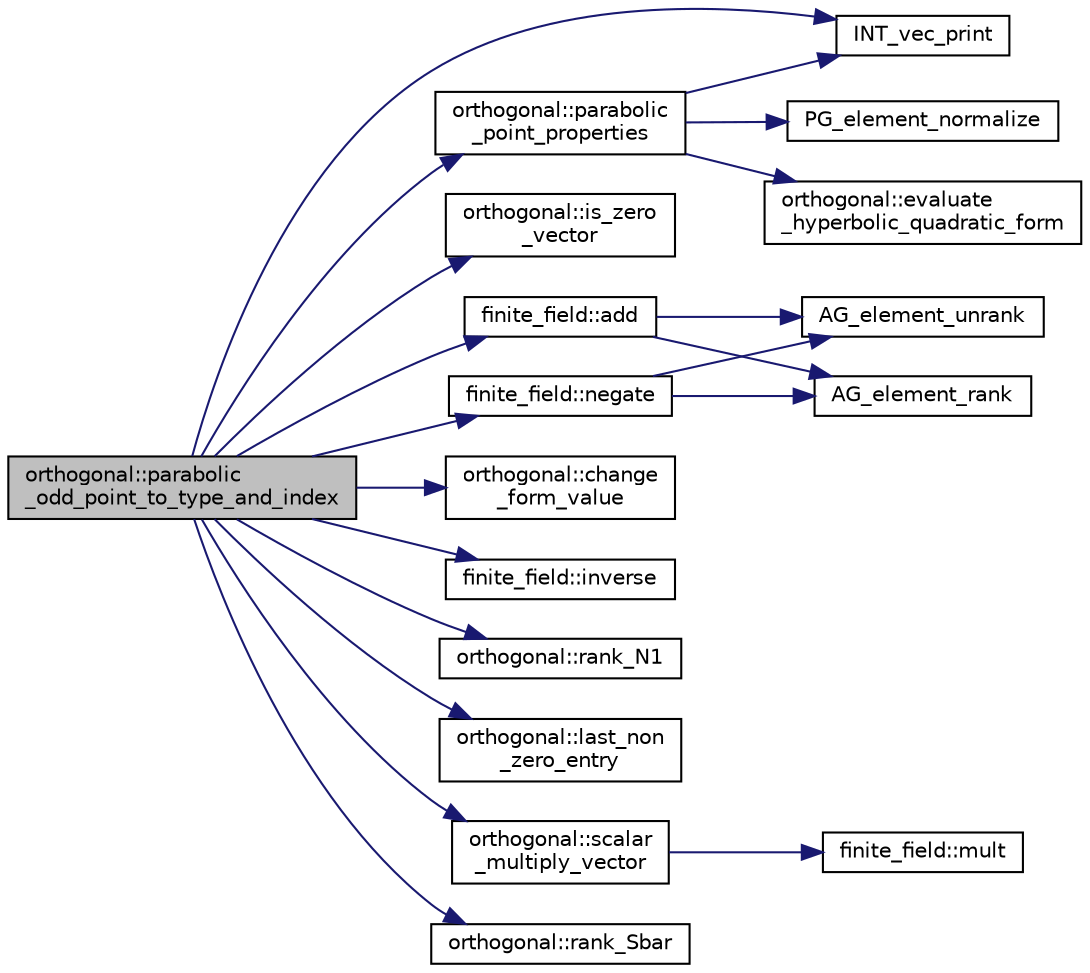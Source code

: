 digraph "orthogonal::parabolic_odd_point_to_type_and_index"
{
  edge [fontname="Helvetica",fontsize="10",labelfontname="Helvetica",labelfontsize="10"];
  node [fontname="Helvetica",fontsize="10",shape=record];
  rankdir="LR";
  Node23903 [label="orthogonal::parabolic\l_odd_point_to_type_and_index",height=0.2,width=0.4,color="black", fillcolor="grey75", style="filled", fontcolor="black"];
  Node23903 -> Node23904 [color="midnightblue",fontsize="10",style="solid",fontname="Helvetica"];
  Node23904 [label="INT_vec_print",height=0.2,width=0.4,color="black", fillcolor="white", style="filled",URL="$df/dbf/sajeeb_8_c.html#a79a5901af0b47dd0d694109543c027fe"];
  Node23903 -> Node23905 [color="midnightblue",fontsize="10",style="solid",fontname="Helvetica"];
  Node23905 [label="orthogonal::parabolic\l_point_properties",height=0.2,width=0.4,color="black", fillcolor="white", style="filled",URL="$d7/daa/classorthogonal.html#a0650d32c951152fad324844a16fea1c2"];
  Node23905 -> Node23904 [color="midnightblue",fontsize="10",style="solid",fontname="Helvetica"];
  Node23905 -> Node23906 [color="midnightblue",fontsize="10",style="solid",fontname="Helvetica"];
  Node23906 [label="PG_element_normalize",height=0.2,width=0.4,color="black", fillcolor="white", style="filled",URL="$d4/d67/geometry_8h.html#a5a4c3c1158bad6bab0d786c616bd0996"];
  Node23905 -> Node23907 [color="midnightblue",fontsize="10",style="solid",fontname="Helvetica"];
  Node23907 [label="orthogonal::evaluate\l_hyperbolic_quadratic_form",height=0.2,width=0.4,color="black", fillcolor="white", style="filled",URL="$d7/daa/classorthogonal.html#a4c5c5908326e2f17d3addecbe2ba9d18"];
  Node23903 -> Node23908 [color="midnightblue",fontsize="10",style="solid",fontname="Helvetica"];
  Node23908 [label="orthogonal::is_zero\l_vector",height=0.2,width=0.4,color="black", fillcolor="white", style="filled",URL="$d7/daa/classorthogonal.html#ab35d1fb0ed48ceb00d4484bf8e38f1cb"];
  Node23903 -> Node23909 [color="midnightblue",fontsize="10",style="solid",fontname="Helvetica"];
  Node23909 [label="finite_field::negate",height=0.2,width=0.4,color="black", fillcolor="white", style="filled",URL="$df/d5a/classfinite__field.html#aa9d798298f25d4a9262b5bc5f1733e31"];
  Node23909 -> Node23910 [color="midnightblue",fontsize="10",style="solid",fontname="Helvetica"];
  Node23910 [label="AG_element_unrank",height=0.2,width=0.4,color="black", fillcolor="white", style="filled",URL="$d4/d67/geometry_8h.html#a4a33b86c87b2879b97cfa1327abe2885"];
  Node23909 -> Node23911 [color="midnightblue",fontsize="10",style="solid",fontname="Helvetica"];
  Node23911 [label="AG_element_rank",height=0.2,width=0.4,color="black", fillcolor="white", style="filled",URL="$d4/d67/geometry_8h.html#ab2ac908d07dd8038fd996e26bdc75c17"];
  Node23903 -> Node23912 [color="midnightblue",fontsize="10",style="solid",fontname="Helvetica"];
  Node23912 [label="orthogonal::change\l_form_value",height=0.2,width=0.4,color="black", fillcolor="white", style="filled",URL="$d7/daa/classorthogonal.html#a981c26d4b73e152cd884f0b969a581bf"];
  Node23903 -> Node23913 [color="midnightblue",fontsize="10",style="solid",fontname="Helvetica"];
  Node23913 [label="finite_field::inverse",height=0.2,width=0.4,color="black", fillcolor="white", style="filled",URL="$df/d5a/classfinite__field.html#a69f2a12c01e70b7ce2d115c5221c9cdd"];
  Node23903 -> Node23914 [color="midnightblue",fontsize="10",style="solid",fontname="Helvetica"];
  Node23914 [label="orthogonal::rank_N1",height=0.2,width=0.4,color="black", fillcolor="white", style="filled",URL="$d7/daa/classorthogonal.html#a10b99e279ae3624531756ea2723b59e7"];
  Node23903 -> Node23915 [color="midnightblue",fontsize="10",style="solid",fontname="Helvetica"];
  Node23915 [label="orthogonal::last_non\l_zero_entry",height=0.2,width=0.4,color="black", fillcolor="white", style="filled",URL="$d7/daa/classorthogonal.html#ad2b224ed0ee17c895ea0e508dc2a5385"];
  Node23903 -> Node23916 [color="midnightblue",fontsize="10",style="solid",fontname="Helvetica"];
  Node23916 [label="orthogonal::scalar\l_multiply_vector",height=0.2,width=0.4,color="black", fillcolor="white", style="filled",URL="$d7/daa/classorthogonal.html#aa09d1376cd2f6bd9a3dbc05d2e300345"];
  Node23916 -> Node23917 [color="midnightblue",fontsize="10",style="solid",fontname="Helvetica"];
  Node23917 [label="finite_field::mult",height=0.2,width=0.4,color="black", fillcolor="white", style="filled",URL="$df/d5a/classfinite__field.html#a24fb5917aa6d4d656fd855b7f44a13b0"];
  Node23903 -> Node23918 [color="midnightblue",fontsize="10",style="solid",fontname="Helvetica"];
  Node23918 [label="orthogonal::rank_Sbar",height=0.2,width=0.4,color="black", fillcolor="white", style="filled",URL="$d7/daa/classorthogonal.html#aea0a2cc174275eea357b9a68f277e970"];
  Node23903 -> Node23919 [color="midnightblue",fontsize="10",style="solid",fontname="Helvetica"];
  Node23919 [label="finite_field::add",height=0.2,width=0.4,color="black", fillcolor="white", style="filled",URL="$df/d5a/classfinite__field.html#a8f12328a27500f3c7be0c849ebbc9d14"];
  Node23919 -> Node23910 [color="midnightblue",fontsize="10",style="solid",fontname="Helvetica"];
  Node23919 -> Node23911 [color="midnightblue",fontsize="10",style="solid",fontname="Helvetica"];
}
